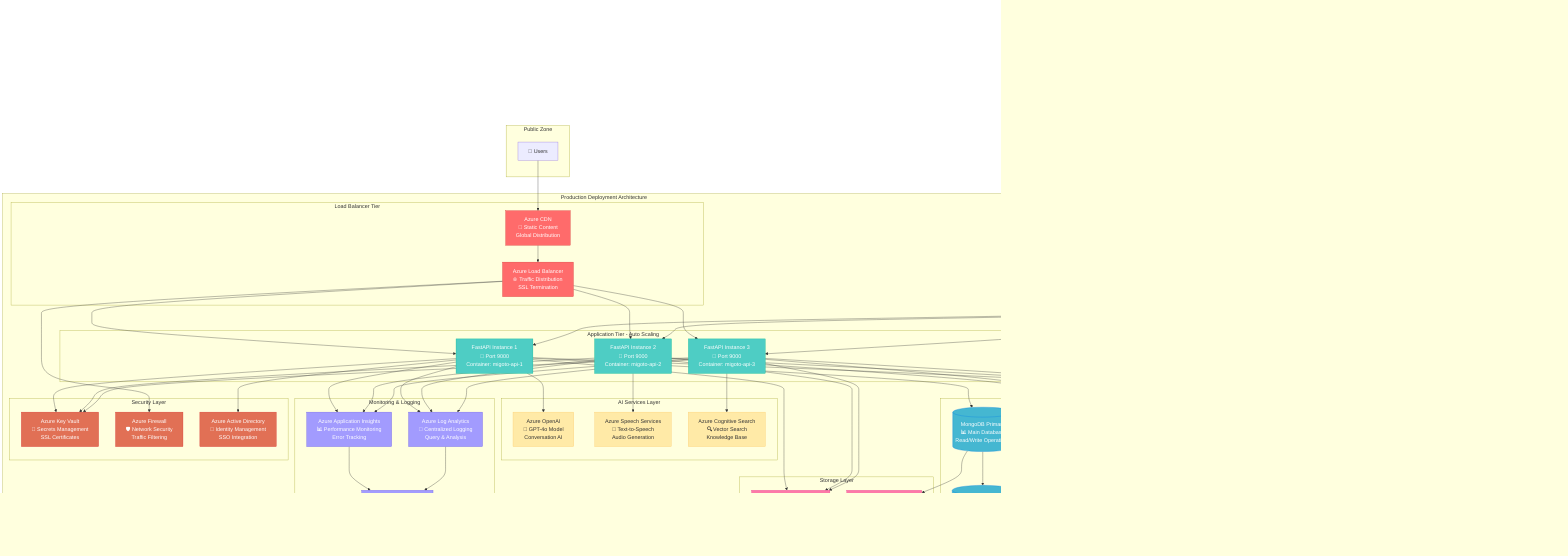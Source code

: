 graph TB
    subgraph "Production Deployment Architecture"
        subgraph "Load Balancer Tier"
            LB[Azure Load Balancer<br/>🌐 Traffic Distribution<br/>SSL Termination]
            CDN[Azure CDN<br/>📡 Static Content<br/>Global Distribution]
        end
        
        subgraph "Application Tier - Auto Scaling"
            APP1[FastAPI Instance 1<br/>🚀 Port 9000<br/>Container: migoto-api-1]
            APP2[FastAPI Instance 2<br/>🚀 Port 9000<br/>Container: migoto-api-2]
            APP3[FastAPI Instance 3<br/>🚀 Port 9000<br/>Container: migoto-api-3]
        end
        
        subgraph "Caching Layer"
            REDIS_PRIMARY[Redis Primary<br/>💾 Session Cache<br/>Bot Configurations]
            REDIS_REPLICA[Redis Replica<br/>💾 Read Replica<br/>High Availability]
        end
        
        subgraph "Database Tier"
            MONGO_PRIMARY[(MongoDB Primary<br/>📊 Main Database<br/>Read/Write Operations)]
            MONGO_SECONDARY1[(MongoDB Secondary 1<br/>📊 Read Replica<br/>Backup & Analytics)]
            MONGO_SECONDARY2[(MongoDB Secondary 2<br/>📊 Read Replica<br/>Disaster Recovery)]
        end
        
        subgraph "AI Services Layer"
            AZURE_OPENAI[Azure OpenAI<br/>🧠 GPT-4o Model<br/>Conversation AI]
            AZURE_SPEECH[Azure Speech Services<br/>🎵 Text-to-Speech<br/>Audio Generation]
            AZURE_SEARCH[Azure Cognitive Search<br/>🔍 Vector Search<br/>Knowledge Base]
        end
        
        subgraph "Storage Layer"
            BLOB_STORAGE[Azure Blob Storage<br/>📁 File Storage<br/>Audio/Video/Documents]
            BACKUP_STORAGE[Azure Backup<br/>💾 Database Backups<br/>Point-in-time Recovery]
        end
        
        subgraph "Monitoring & Logging"
            APP_INSIGHTS[Azure Application Insights<br/>📊 Performance Monitoring<br/>Error Tracking]
            LOG_ANALYTICS[Azure Log Analytics<br/>📝 Centralized Logging<br/>Query & Analysis]
            ALERTS[Azure Monitor Alerts<br/>🚨 Automated Alerting<br/>Incident Response]
        end
        
        subgraph "Security Layer"
            KEY_VAULT[Azure Key Vault<br/>🔐 Secrets Management<br/>SSL Certificates]
            FIREWALL[Azure Firewall<br/>🛡️ Network Security<br/>Traffic Filtering]
            IDENTITY[Azure Active Directory<br/>👤 Identity Management<br/>SSO Integration]
        end
    end
    
    subgraph "Development Environment"
        DEV_DOCKER[Docker Compose<br/>🐳 Local Development<br/>All Services Containerized]
        DEV_MONGO[MongoDB Local<br/>📊 Development Database]
        DEV_REDIS[Redis Local<br/>💾 Development Cache]
    end
    
    subgraph "CI/CD Pipeline"
        GITHUB[GitHub Repository<br/>📚 Source Code<br/>Version Control]
        GITHUB_ACTIONS[GitHub Actions<br/>⚙️ CI/CD Pipeline<br/>Automated Deployment]
        DOCKER_REGISTRY[Azure Container Registry<br/>📦 Container Images<br/>Secure Storage]
        KUBERNETES[Azure Kubernetes Service<br/>☸️ Container Orchestration<br/>Auto Scaling]
    end
    
    %% Traffic Flow
    USERS[👥 Users] --> CDN
    CDN --> LB
    LB --> APP1
    LB --> APP2
    LB --> APP3
    
    %% Application Dependencies
    APP1 --> REDIS_PRIMARY
    APP2 --> REDIS_PRIMARY
    APP3 --> REDIS_PRIMARY
    
    APP1 --> MONGO_PRIMARY
    APP2 --> MONGO_PRIMARY
    APP3 --> MONGO_PRIMARY
    
    %% Database Replication
    MONGO_PRIMARY --> MONGO_SECONDARY1
    MONGO_PRIMARY --> MONGO_SECONDARY2
    REDIS_PRIMARY --> REDIS_REPLICA
    
    %% AI Service Connections
    APP1 --> AZURE_OPENAI
    APP2 --> AZURE_SPEECH
    APP3 --> AZURE_SEARCH
    
    %% Storage Connections
    APP1 --> BLOB_STORAGE
    APP2 --> BLOB_STORAGE
    APP3 --> BLOB_STORAGE
    
    MONGO_PRIMARY --> BACKUP_STORAGE
    
    %% Monitoring Connections
    APP1 --> APP_INSIGHTS
    APP2 --> APP_INSIGHTS
    APP3 --> APP_INSIGHTS
    
    APP1 --> LOG_ANALYTICS
    APP2 --> LOG_ANALYTICS
    APP3 --> LOG_ANALYTICS
    
    APP_INSIGHTS --> ALERTS
    LOG_ANALYTICS --> ALERTS
    
    %% Security Connections
    APP1 --> KEY_VAULT
    APP2 --> KEY_VAULT
    APP3 --> KEY_VAULT
    
    LB --> FIREWALL
    APP1 --> IDENTITY
    
    %% CI/CD Flow
    GITHUB --> GITHUB_ACTIONS
    GITHUB_ACTIONS --> DOCKER_REGISTRY
    DOCKER_REGISTRY --> KUBERNETES
    KUBERNETES --> APP1
    KUBERNETES --> APP2
    KUBERNETES --> APP3
    
    %% Development Flow
    DEV_DOCKER --> DEV_MONGO
    DEV_DOCKER --> DEV_REDIS
    
    %% Network Zones
    subgraph "Public Zone"
        USERS
        CDN
        LB
    end
    
    subgraph "Application Zone"
        APP1
        APP2
        APP3
        REDIS_PRIMARY
        REDIS_REPLICA
    end
    
    subgraph "Data Zone"
        MONGO_PRIMARY
        MONGO_SECONDARY1
        MONGO_SECONDARY2
        BLOB_STORAGE
        BACKUP_STORAGE
    end
    
    subgraph "Management Zone"
        APP_INSIGHTS
        LOG_ANALYTICS
        ALERTS
        KEY_VAULT
        FIREWALL
        IDENTITY
    end
    
    %% Styling
    classDef loadBalancer fill:#ff6b6b,stroke:#d63031,color:#fff
    classDef application fill:#4ecdc4,stroke:#00b894,color:#fff
    classDef database fill:#45b7d1,stroke:#0984e3,color:#fff
    classDef cache fill:#96ceb4,stroke:#00b894,color:#333
    classDef aiService fill:#ffeaa7,stroke:#fdcb6e,color:#333
    classDef storage fill:#fd79a8,stroke:#e84393,color:#fff
    classDef monitoring fill:#a29bfe,stroke:#6c5ce7,color:#fff
    classDef security fill:#e17055,stroke:#d63031,color:#fff
    classDef development fill:#74b9ff,stroke:#0984e3,color:#fff
    classDef cicd fill:#00b894,stroke:#00a085,color:#fff
    
    class LB,CDN loadBalancer
    class APP1,APP2,APP3 application
    class MONGO_PRIMARY,MONGO_SECONDARY1,MONGO_SECONDARY2 database
    class REDIS_PRIMARY,REDIS_REPLICA cache
    class AZURE_OPENAI,AZURE_SPEECH,AZURE_SEARCH aiService
    class BLOB_STORAGE,BACKUP_STORAGE storage
    class APP_INSIGHTS,LOG_ANALYTICS,ALERTS monitoring
    class KEY_VAULT,FIREWALL,IDENTITY security
    class DEV_DOCKER,DEV_MONGO,DEV_REDIS development
    class GITHUB,GITHUB_ACTIONS,DOCKER_REGISTRY,KUBERNETES cicd